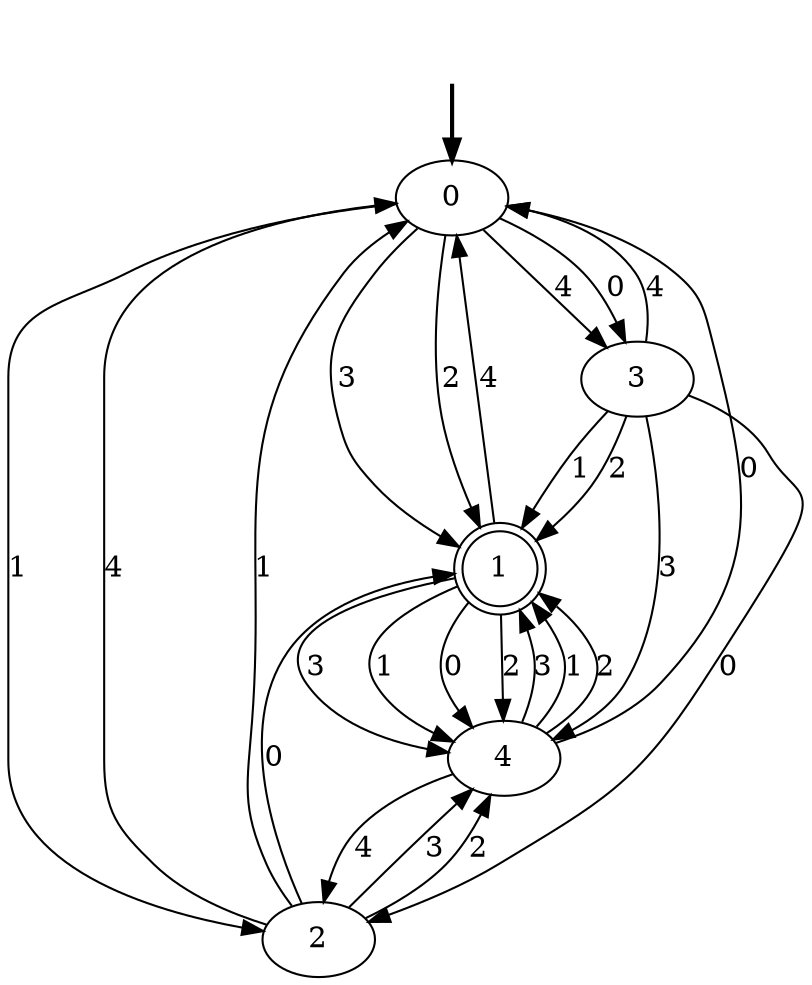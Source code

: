 digraph {
	fake [style=invisible]
	0 [root=true]
	1 [shape=doublecircle]
	2
	3
	4
	fake -> 0 [style=bold]
	2 -> 0 [label=4]
	3 -> 4 [label=3]
	0 -> 3 [label=4]
	0 -> 3 [label=0]
	4 -> 1 [label=3]
	0 -> 2 [label=1]
	3 -> 1 [label=1]
	4 -> 2 [label=4]
	3 -> 2 [label=0]
	1 -> 0 [label=4]
	4 -> 1 [label=1]
	0 -> 1 [label=3]
	1 -> 4 [label=3]
	3 -> 1 [label=2]
	2 -> 4 [label=3]
	4 -> 1 [label=2]
	1 -> 4 [label=1]
	0 -> 1 [label=2]
	2 -> 0 [label=1]
	1 -> 4 [label=0]
	2 -> 4 [label=2]
	3 -> 0 [label=4]
	4 -> 0 [label=0]
	2 -> 1 [label=0]
	1 -> 4 [label=2]
}
